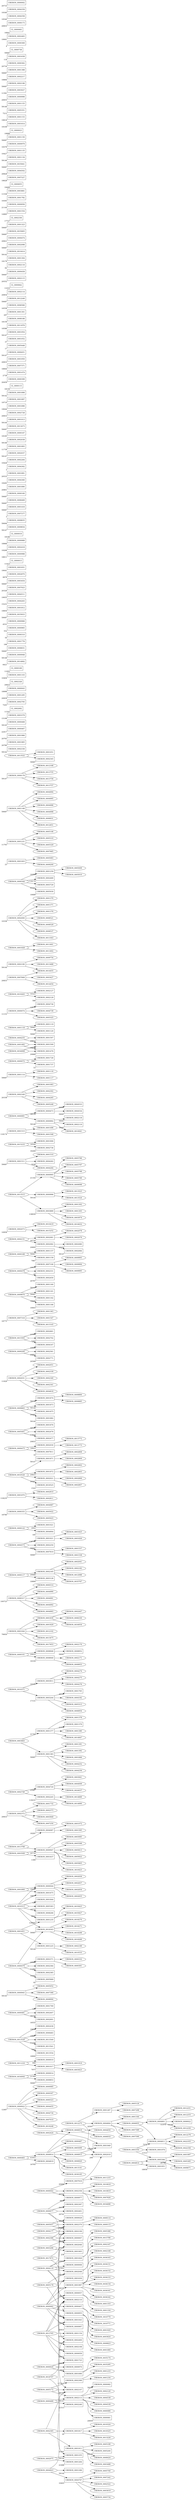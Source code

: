 digraph{
rankdir=LR;
charset="utf-8";
"UBERON_0007616" -> "UBERON_0002018"
"UBERON_0007616" -> "UBERON_0011233"
"UBERON_0000020" -> "UBERON_0000970"
"UBERON_0000020" -> "UBERON_0001690"
"UBERON_0000020" -> "UBERON_0001723"
"UBERON_0000922" -> "UBERON_0000085"
"UBERON_0000922" -> "UBERON_0000307"
"UBERON_0000922" -> "UBERON_0000323"
"UBERON_0000922" -> "UBERON_0004455"
"UBERON_0000922" -> "UBERON_0004734"
"UBERON_0000922" -> "UBERON_0007010"
"UBERON_0000922" -> "UBERON_0019248"
"UBERON_0034944" -> "UBERON_0000014"
"UBERON_0034944" -> "UBERON_0009853"
"UBERON_0011216" -> "UBERON_0000010"
"UBERON_0011216" -> "UBERON_0001017"
"UBERON_0013529" -> "UBERON_0002436"
"UBERON_0013529" -> "UBERON_0006483"
"UBERON_0013529" -> "UBERON_0013540"
"UBERON_0013529" -> "UBERON_0013541"
"UBERON_0013529" -> "UBERON_0013554"
"UBERON_0000481" -> "UBERON_0001769"
"UBERON_0000481" -> "UBERON_0002407"
"UBERON_0000481" -> "UBERON_0002691"
"UBERON_0000483" -> "UBERON_0004819"
"UBERON_0000483" -> "UBERON_0006914"
"UBERON_0012275" -> "UBERON_0001287"
"UBERON_0012275" -> "UBERON_0002018"
"UBERON_0012275" -> "UBERON_0004804"
"UBERON_0000042" -> "UBERON_0000977"
"UBERON_0000042" -> "UBERON_0002358"
"UBERON_0000042" -> "UBERON_0007616"
"UBERON_0000945" -> "UBERON_0005052"
"UBERON_0000945" -> "UBERON_0007366"
"UBERON_0000945" -> "UBERON_0008994"
"UBERON_0000044" -> "UBERON_0002834"
"UBERON_0000044" -> "UBERON_0002835"
"UBERON_0000044" -> "UBERON_0002836"
"UBERON_0000044" -> "UBERON_0002837"
"UBERON_0002370" -> "UBERON_0009114"
"UBERON_0002370" -> "UBERON_0009115"
"UBERON_0000947" -> "UBERON_0003085"
"UBERON_0000947" -> "UBERON_0005599"
"UBERON_0000947" -> "UBERON_0005613"
"UBERON_0000947" -> "UBERON_0005622"
"UBERON_0000947" -> "UBERON_0005805"
"UBERON_0000947" -> "UBERON_3010423"
"UBERON_0001987" -> "UBERON_0036151"
"UBERON_0001987" -> "UBERON_0036152"
"UBERON_0001987" -> "UBERON_0036153"
"UBERON_0001987" -> "UBERON_0036154"
"UBERON_0001987" -> "UBERON_0036161"
"UBERON_0001987" -> "UBERON_0036162"
"UBERON_0001987" -> "UBERON_0036163"
"UBERON_0002358" -> "UBERON_0007826"
"UBERON_0002358" -> "UBERON_0034696"
"UBERON_0002358" -> "UBERON_3010818"
"UBERON_0002358" -> "UBERON_3010819"
"UBERON_0002371" -> "UBERON_0000332"
"UBERON_0002371" -> "UBERON_0000361"
"UBERON_0002372" -> "UBERON_0001732"
"UBERON_0002372" -> "UBERON_0002373"
"UBERON_0002372" -> "UBERON_0003949"
"UBERON_0002372" -> "UBERON_0007250"
"UBERON_0000489" -> "UBERON_0002113"
"UBERON_0000489" -> "UBERON_0002240"
"UBERON_0005057" -> "UBERON_0000029"
"UBERON_0005057" -> "UBERON_0002106"
"UBERON_0005057" -> "UBERON_0002370"
"UBERON_0000062" -> "UBERON_0000057"
"UBERON_0000062" -> "UBERON_0000407"
"UBERON_0000062" -> "UBERON_0000955"
"UBERON_0000062" -> "UBERON_0000997"
"UBERON_0000062" -> "UBERON_0001043"
"UBERON_0000062" -> "UBERON_0001630"
"UBERON_0000062" -> "UBERON_0001987"
"UBERON_0004720" -> "UBERON_0003941"
"UBERON_0004720" -> "UBERON_0004009"
"UBERON_0004720" -> "UBERON_0024037"
"UBERON_0003663" -> "UBERON_0001377"
"UBERON_0003663" -> "UBERON_0001383"
"UBERON_0003911" -> "UBERON_0004274"
"UBERON_0003911" -> "UBERON_0004275"
"UBERON_0003911" -> "UBERON_0004276"
"UBERON_0008948" -> "UBERON_0002170"
"UBERON_0008948" -> "UBERON_0008952"
"UBERON_0008949" -> "UBERON_0002171"
"UBERON_0008949" -> "UBERON_0008953"
"UBERON_0000101" -> "UBERON_0008948"
"UBERON_0000101" -> "UBERON_0008949"
"UBERON_0001817" -> "UBERON_0013226"
"UBERON_0001817" -> "UBERON_0019324"
"UBERON_0001817" -> "UBERON_0019325"
"UBERON_0001830" -> "UBERON_0002447"
"UBERON_0001830" -> "UBERON_0006330"
"UBERON_0001830" -> "UBERON_0034934"
"UBERON_0000317" -> "UBERON_0000314"
"UBERON_0000317" -> "UBERON_0004990"
"UBERON_0000317" -> "UBERON_0004991"
"UBERON_0000317" -> "UBERON_0004992"
"UBERON_0000317" -> "UBERON_0004993"
"UBERON_0002185" -> "UBERON_0002041"
"UBERON_0002185" -> "UBERON_0002182"
"UBERON_0002185" -> "UBERON_0012088"
"UBERON_0002185" -> "UBERON_0035767"
"UBERON_0003244" -> "UBERON_0001765"
"UBERON_0003244" -> "UBERON_0004182"
"UBERON_0003244" -> "UBERON_0005313"
"UBERON_0003244" -> "UBERON_0006954"
"UBERON_0001621" -> "UBERON_0001625"
"UBERON_0001621" -> "UBERON_0001626"
"UBERON_0000122" -> "UBERON_0001021"
"UBERON_0000122" -> "UBERON_0004904"
"UBERON_0001377" -> "UBERON_0001378"
"UBERON_0001377" -> "UBERON_0001379"
"UBERON_0001377" -> "UBERON_0001380"
"UBERON_0001377" -> "UBERON_0014847"
"UBERON_0001851" -> "UBERON_0001225"
"UBERON_0001851" -> "UBERON_0001235"
"UBERON_0000355" -> "UBERON_0004987"
"UBERON_0000355" -> "UBERON_0005022"
"UBERON_0000355" -> "UBERON_0005023"
"UBERON_0017672" -> "UBERON_0002106"
"UBERON_0017672" -> "UBERON_0002110"
"UBERON_0001870" -> "UBERON_0002810"
"UBERON_0001870" -> "UBERON_0002811"
"UBERON_0004801" -> "UBERON_0006922"
"UBERON_0004801" -> "UBERON_0012250"
"UBERON_0004801" -> "UBERON_0012251"
"UBERON_0004801" -> "UBERON_0012253"
"UBERON_0001871" -> "UBERON_0002808"
"UBERON_0001871" -> "UBERON_0002809"
"UBERON_0001872" -> "UBERON_0002802"
"UBERON_0001872" -> "UBERON_0002803"
"UBERON_0010313" -> "UBERON_0000044"
"UBERON_0010313" -> "UBERON_0001235"
"UBERON_0010313" -> "UBERON_0001675"
"UBERON_0010313" -> "UBERON_0001844"
"UBERON_0010313" -> "UBERON_0005363"
"UBERON_0010313" -> "UBERON_0008266"
"UBERON_0010313" -> "UBERON_0018303"
"UBERON_0002030" -> "UBERON_0013772"
"UBERON_0002030" -> "UBERON_0013773"
"UBERON_0005401" -> "UBERON_0001876"
"UBERON_0005401" -> "UBERON_0002476"
"UBERON_0005401" -> "UBERON_0002477"
"UBERON_0002245" -> "UBERON_0014889"
"UBERON_0002245" -> "UBERON_0014890"
"UBERON_0001874" -> "UBERON_0008884"
"UBERON_0001874" -> "UBERON_0008885"
"UBERON_0002031" -> "UBERON_0002051"
"UBERON_0002031" -> "UBERON_0002339"
"UBERON_0002031" -> "UBERON_0002340"
"UBERON_0002031" -> "UBERON_0002341"
"UBERON_0002031" -> "UBERON_0004818"
"UBERON_0004804" -> "UBERON_0001344"
"UBERON_0004804" -> "UBERON_0006955"
"UBERON_0004804" -> "UBERON_0007589"
"UBERON_0004804" -> "UBERON_0007590"
"UBERON_0015593" -> "UBERON_0002661"
"UBERON_0015593" -> "UBERON_0002702"
"UBERON_0015593" -> "UBERON_0004167"
"UBERON_0005384" -> "UBERON_0001997"
"UBERON_0005384" -> "UBERON_0005385"
"UBERON_0005384" -> "UBERON_0009671"
"UBERON_0004573" -> "UBERON_0001621"
"UBERON_0004573" -> "UBERON_0002250"
"UBERON_0004573" -> "UBERON_0007610"
"UBERON_0007318" -> "UBERON_0001363"
"UBERON_0007318" -> "UBERON_0001547"
"UBERON_0007318" -> "UBERON_0013145"
"UBERON_0009870" -> "UBERON_0001160"
"UBERON_0009870" -> "UBERON_0001161"
"UBERON_0009870" -> "UBERON_0001162"
"UBERON_0009870" -> "UBERON_0001166"
"UBERON_0004119" -> "UBERON_0000006"
"UBERON_0004119" -> "UBERON_0001826"
"UBERON_0004119" -> "UBERON_0002046"
"UBERON_0004119" -> "UBERON_0002048"
"UBERON_0004119" -> "UBERON_0002107"
"UBERON_0004119" -> "UBERON_0002110"
"UBERON_0001911" -> "UBERON_0003488"
"UBERON_0001911" -> "UBERON_0005199"
"UBERON_0001911" -> "UBERON_0005200"
"UBERON_0001911" -> "UBERON_0008424"
"UBERON_0005172" -> "UBERON_0002107"
"UBERON_0005172" -> "UBERON_0002113"
"UBERON_0005172" -> "UBERON_0002369"
"UBERON_0007106" -> "UBERON_0009993"
"UBERON_0007106" -> "UBERON_0009994"
"UBERON_0007106" -> "UBERON_0009995"
"UBERON_0001225" -> "UBERON_0002189"
"UBERON_0001225" -> "UBERON_0010533"
"UBERON_0000200" -> "UBERON_0002581"
"UBERON_0000200" -> "UBERON_0002771"
"UBERON_0000200" -> "UBERON_0004167"
"UBERON_0000168" -> "UBERON_0001157"
"UBERON_0000168" -> "UBERON_0001159"
"UBERON_0004151" -> "UBERON_0002081"
"UBERON_0004151" -> "UBERON_0002082"
"UBERON_0009663" -> "UBERON_0001873"
"UBERON_0009663" -> "UBERON_0001874"
"UBERON_0009663" -> "UBERON_0001875"
"UBERON_0009663" -> "UBERON_0001882"
"UBERON_0005178" -> "UBERON_0001043"
"UBERON_0005178" -> "UBERON_0002048"
"UBERON_0001017" -> "UBERON_6001919"
"UBERON_0001017" -> "UBERON_6003623"
"UBERON_0002073" -> "UBERON_0010419"
"UBERON_0002073" -> "UBERON_0015252"
"UBERON_0010371" -> "UBERON_0003244"
"UBERON_0010371" -> "UBERON_0003911"
"UBERON_0002749" -> "UBERON_0002245"
"UBERON_0002749" -> "UBERON_0004720"
"UBERON_0013515" -> "UBERON_0000995"
"UBERON_0013515" -> "UBERON_0000996"
"UBERON_0013515" -> "UBERON_0003889"
"UBERON_0002075" -> "UBERON_0001255"
"UBERON_0002075" -> "UBERON_0001264"
"UBERON_0001511" -> "UBERON_0001510"
"UBERON_0001511" -> "UBERON_0004262"
"UBERON_0001511" -> "UBERON_0004264"
"UBERON_0004177" -> "UBERON_0002106"
"UBERON_0004177" -> "UBERON_0002370"
"UBERON_0015233" -> "UBERON_0001906"
"UBERON_0015233" -> "UBERON_0002736"
"UBERON_0001515" -> "UBERON_0001496"
"UBERON_0001515" -> "UBERON_0001508"
"UBERON_0002113" -> "UBERON_0000080"
"UBERON_0002113" -> "UBERON_0000081"
"UBERON_0002113" -> "UBERON_0000082"
"UBERON_0002113" -> "UBERON_0002120"
"UBERON_0002113" -> "UBERON_0004538"
"UBERON_0002113" -> "UBERON_0004539"
"UBERON_0000473" -> "UBERON_0004533"
"UBERON_0000473" -> "UBERON_0004534"
"UBERON_0013765" -> "UBERON_0000059"
"UBERON_0013765" -> "UBERON_0001043"
"UBERON_0013765" -> "UBERON_0001154"
"UBERON_0013765" -> "UBERON_0001723"
"UBERON_0013765" -> "UBERON_0002106"
"UBERON_0013765" -> "UBERON_0002108"
"UBERON_0013765" -> "UBERON_0002110"
"UBERON_0001287" -> "UBERON_0005124"
"UBERON_0001287" -> "UBERON_0007298"
"UBERON_0000475" -> "UBERON_0002030"
"UBERON_0000475" -> "UBERON_0007811"
"UBERON_0016526" -> "UBERON_0001871"
"UBERON_0016526" -> "UBERON_0001872"
"UBERON_0016526" -> "UBERON_0002021"
"UBERON_0016526" -> "UBERON_0016525"
"UBERON_0013768" -> "UBERON_0000947"
"UBERON_0013768" -> "UBERON_0004087"
"UBERON_0000478" -> "UBERON_0002331"
"UBERON_0000478" -> "UBERON_0002450"
"UBERON_0000478" -> "UBERON_0007106"
"UBERON_0002349" -> "UBERON_0001083"
"UBERON_0002349" -> "UBERON_0002302"
"UBERON_0002349" -> "UBERON_0004265"
"UBERON_0002349" -> "UBERON_0005248"
"UBERON_0000479" -> "UBERON_0002371"
"UBERON_0000479" -> "UBERON_0002384"
"UBERON_0000479" -> "UBERON_0002385"
"UBERON_0000479" -> "UBERON_0005969"
"UBERON_0000479" -> "UBERON_0018303"
"UBERON_0004923" -> "UBERON_0001296"
"UBERON_0004923" -> "UBERON_0002400"
"UBERON_0004923" -> "UBERON_0004797"
"UBERON_0000955" -> "UBERON_0008823"
"UBERON_0000955" -> "UBERON_6001060"
"UBERON_0000955" -> "UBERON_6001920"
"UBERON_0000955" -> "UBERON_6003624"
"UBERON_0002365" -> "UBERON_0001817"
"UBERON_0002365" -> "UBERON_0001911"
"UBERON_0002365" -> "UBERON_0002107"
"UBERON_0001800" -> "UBERON_0000044"
"UBERON_0001800" -> "UBERON_0001675"
"UBERON_0001114" -> "UBERON_0001116"
"UBERON_0001114" -> "UBERON_0001117"
"UBERON_0002368" -> "UBERON_0000007"
"UBERON_0002368" -> "UBERON_0002046"
"UBERON_0002368" -> "UBERON_0002370"
"UBERON_0000057" -> "UBERON_0001333"
"UBERON_0000057" -> "UBERON_0001334"
"UBERON_0002369" -> "UBERON_0001233"
"UBERON_0002369" -> "UBERON_0001234"
"UBERON_0000072" -> "UBERON_0001728"
"UBERON_0000072" -> "UBERON_0001737"
"UBERON_0004255" -> "UBERON_0001507"
"UBERON_0004255" -> "UBERON_0001509"
"UBERON_0001118" -> "UBERON_0001119"
"UBERON_0001118" -> "UBERON_0001120"
"UBERON_0000074" -> "UBERON_0004736"
"UBERON_0000074" -> "UBERON_0004739"
"UBERON_0000074" -> "UBERON_0005325"
"UBERON_0019263" -> "UBERON_0002127"
"UBERON_0019263" -> "UBERON_0002129"
"UBERON_0000991" -> "UBERON_0000473"
"UBERON_0000991" -> "UBERON_0000992"
"UBERON_0000992" -> "UBERON_0002118"
"UBERON_0000992" -> "UBERON_0002119"
"UBERON_0000992" -> "UBERON_0010041"
"UBERON_0003889" -> "UBERON_0001302"
"UBERON_0003889" -> "UBERON_0001303"
"UBERON_0003889" -> "UBERON_0003974"
"UBERON_0003889" -> "UBERON_0016632"
"UBERON_0000077" -> "UBERON_0000977"
"UBERON_0000077" -> "UBERON_0002367"
"UBERON_0000077" -> "UBERON_0002370"
"UBERON_0000077" -> "UBERON_0002400"
"UBERON_0000077" -> "UBERON_0002401"
"UBERON_0002190" -> "UBERON_0009754"
"UBERON_0002190" -> "UBERON_0013488"
"UBERON_0002190" -> "UBERON_0014455"
"UBERON_0001826" -> "UBERON_0005386"
"UBERON_0001826" -> "UBERON_0015786"
"UBERON_0002424" -> "UBERON_0001949"
"UBERON_0002424" -> "UBERON_0006919"
"UBERON_0000995" -> "UBERON_0005796"
"UBERON_0000995" -> "UBERON_0005797"
"UBERON_0000995" -> "UBERON_0005798"
"UBERON_0000995" -> "UBERON_0005799"
"UBERON_0000995" -> "UBERON_0009098"
"UBERON_0000996" -> "UBERON_0013523"
"UBERON_0000996" -> "UBERON_0013524"
"UBERON_0001828" -> "UBERON_0011601"
"UBERON_0001828" -> "UBERON_0011602"
"UBERON_0002000" -> "UBERON_0001370"
"UBERON_0002000" -> "UBERON_0001371"
"UBERON_0002000" -> "UBERON_0001376"
"UBERON_0002000" -> "UBERON_0008521"
"UBERON_0002000" -> "UBERON_0008529"
"UBERON_0002000" -> "UBERON_0008537"
"UBERON_0002000" -> "UBERON_0011043"
"UBERON_0000117" -> "UBERON_0002185"
"UBERON_0000117" -> "UBERON_0003126"
"UBERON_0001383" -> "UBERON_0001391"
"UBERON_0001383" -> "UBERON_0001392"
"UBERON_0001383" -> "UBERON_0001666"
"UBERON_0001383" -> "UBERON_0004252"
"UBERON_0001383" -> "UBERON_0004256"
"UBERON_0000344" -> "UBERON_0001259"
"UBERON_0000344" -> "UBERON_0002469"
"UBERON_0000344" -> "UBERON_0003729"
"UBERON_0000344" -> "UBERON_0005030"
"UBERON_0006914" -> "UBERON_0000487"
"UBERON_0006914" -> "UBERON_0005099"
"UBERON_0006914" -> "UBERON_0006915"
"UBERON_0006914" -> "UBERON_0006919"
"UBERON_0006914" -> "UBERON_0006920"
"UBERON_0006914" -> "UBERON_0013141"
"UBERON_0006914" -> "UBERON_0036185"
"UBERON_0006915" -> "UBERON_0001949"
"UBERON_0006915" -> "UBERON_0002018"
"UBERON_0018707" -> "UBERON_0001255"
"UBERON_0018707" -> "UBERON_0002110"
"UBERON_0006919" -> "UBERON_0004650"
"UBERON_0006919" -> "UBERON_0006916"
"UBERON_0002021" -> "UBERON_0002806"
"UBERON_0002021" -> "UBERON_0002807"
"UBERON_0004087" -> "UBERON_0001072"
"UBERON_0004087" -> "UBERON_0001585"
"UBERON_0003509" -> "UBERON_0000947"
"UBERON_0003509" -> "UBERON_0001637"
"UBERON_0004811" -> "UBERON_0012276"
"UBERON_0004811" -> "UBERON_0022355"
"UBERON_0004811" -> "UBERON_0022356"
"UBERON_0018303" -> "UBERON_0018268"
"UBERON_0018303" -> "UBERON_0018269"
"UBERON_0018303" -> "UBERON_0018270"
"UBERON_0018303" -> "UBERON_0018271"
"UBERON_0004814" -> "UBERON_0001951"
"UBERON_0004814" -> "UBERON_0005384"
"UBERON_0001003" -> "UBERON_0005083"
"UBERON_0001003" -> "UBERON_0009200"
"UBERON_0006955" -> "UBERON_0004801"
"UBERON_0006955" -> "UBERON_0004811"
"UBERON_0001231" -> "UBERON_0005146"
"UBERON_0001231" -> "UBERON_0005310"
"UBERON_0001231" -> "UBERON_0005329"
"UBERON_0001231" -> "UBERON_0007685"
"UBERON_0003296" -> "UBERON_0000007"
"UBERON_0003296" -> "UBERON_0001905"
"UBERON_0000407" -> "UBERON_3010770"
"UBERON_0000407" -> "UBERON_3010771"
"UBERON_0001199" -> "UBERON_0004994"
"UBERON_0001199" -> "UBERON_0004995"
"UBERON_0001199" -> "UBERON_0004996"
"UBERON_0001199" -> "UBERON_0004998"
"UBERON_0001199" -> "UBERON_0006931"
"UBERON_0001199" -> "UBERON_0012651"
"UBERON_0004797" -> "UBERON_0002522"
"UBERON_0004797" -> "UBERON_0003619"
"UBERON_0004797" -> "UBERON_0005734"
"UBERON_0004797" -> "UBERON_0005740"
"UBERON_0004797" -> "UBERON_0007242"
"UBERON_0001235" -> "UBERON_0035825"
"UBERON_0001235" -> "UBERON_0035827"
"UBERON_0001690" -> "UBERON_0035174"
"UBERON_0001690" -> "UBERON_0035295"
"UBERON_0002048" -> "UBERON_0002167"
"UBERON_0002048" -> "UBERON_0002168"
"UBERON_0000178" -> "UBERON_0012168"
"UBERON_0000178" -> "UBERON_0013755"
"UBERON_0000178" -> "UBERON_0013756"
"UBERON_0000178" -> "UBERON_0013757"
"UBERON_0007808" -> "UBERON_0003427"
"UBERON_0007808" -> "UBERON_0014454"
"UBERON_0007808" -> "UBERON_0014455"
"UBERON_0034908" -> "UBERON_0001476"
"UBERON_0034908" -> "UBERON_0001509"
"UBERON_0003350" -> "UBERON_0001976"
"UBERON_0003350" -> "UBERON_0004811"
"UBERON_0003350" -> "UBERON_0005384"
"UBERON_0007610" -> "UBERON_0001537"
"UBERON_0007610" -> "UBERON_0001538"
"UBERON_0001482" -> "UBERON_0001476"
"UBERON_0001482" -> "UBERON_0001509"
"UBERON_0002081" -> "UBERON_0002078"
"UBERON_0002081" -> "UBERON_0002079"
"UBERON_0013522" -> "UBERON_0001051"
"UBERON_0013522" -> "UBERON_0002345"
"UBERON_0002082" -> "UBERON_0002080"
"UBERON_0002082" -> "UBERON_0002084"
"UBERON_0001044" -> "UBERON_0001829"
"UBERON_0001044" -> "UBERON_0001830"
"UBERON_0001044" -> "UBERON_0012102"
"UBERON_0001044" -> "UBERON_0013475"
"UBERON_0001044" -> "UBERON_0017653"
"UBERON_0001259" -> "UBERON_0005009"
"UBERON_0001259" -> "UBERON_0005010"

"UBERON_0007616" [shape=record xlabel=20494]
"UBERON_0001507" [shape=record xlabel=20833]
"UBERON_0000922" [shape=record xlabel=12487]
"UBERON_0000007" [shape=record xlabel=59146]
"UBERON_0013540" [shape=record xlabel=11226]
"UBERON_0002106" [shape=record xlabel=59147]
"UBERON_0001949" [shape=record xlabel=20038]
"UBERON_0001509" [shape=record xlabel=10259]
"UBERON_0013541" [shape=record xlabel=7965]
"UBERON_0005030" [shape=record xlabel=19089]
"UBERON_0002107" [shape=record xlabel=59146]
"UBERON_0001737" [shape=record xlabel=53]
"UBERON_0002108" [shape=record xlabel=20919]
"UBERON_0002336" [shape=record xlabel=59142]
"UBERON_0001965" [shape=record xlabel=20780]
"UBERON_0001966" [shape=record xlabel=20763]
"UBERON_0000467" [shape=record xlabel=22417]
"UBERON_0000468" [shape=record xlabel=59145]
"UBERON_0003379" [shape=record xlabel=15199]
"CL_0002092" [shape=record xlabel=11543]
"UBERON_0002795" [shape=record xlabel=7243]
"UBERON_0002581" [shape=record xlabel=20803]
"UBERON_0002127" [shape=record xlabel=10325]
"UBERON_0001295" [shape=record xlabel=20839]
"UBERON_0000029" [shape=record xlabel=59141]
"UBERON_0001296" [shape=record xlabel=59144]
"UBERON_0000945" [shape=record xlabel=59145]
"UBERON_0000043" [shape=record xlabel=18996]
"CL_0002328" [shape=record xlabel=20833]
"UBERON_0002129" [shape=record xlabel=586]
"UBERON_0001103" [shape=record xlabel=10404]
"UBERON_0000044" [shape=record xlabel=19257]
"CL_0000169" [shape=record xlabel=11002]
"UBERON_0014892" [shape=record xlabel=6421]
"UBERON_0002370" [shape=record xlabel=20384]
"UBERON_0000947" [shape=record xlabel=20739]
"UBERON_0002371" [shape=record xlabel=20989]
"UBERON_0002358" [shape=record xlabel=20704]
"UBERON_0001987" [shape=record xlabel=59157]
"UBERON_0000948" [shape=record xlabel=59148]
"UBERON_0002372" [shape=record xlabel=20833]
"UBERON_0006631" [shape=record xlabel=59087]
"UBERON_0001120" [shape=record xlabel=59087]
"UBERON_0001776" [shape=record xlabel=196]
"UBERON_0000310" [shape=record xlabel=50]
"UBERON_0000965" [shape=record xlabel=552]
"UBERON_0004720" [shape=record xlabel=21687]
"UBERON_0000966" [shape=record xlabel=4531]
"UBERON_0035833" [shape=record xlabel=59087]
"UBERON_0001812" [shape=record xlabel=19850]
"UBERON_0004262" [shape=record xlabel=5536]
"UBERON_0008948" [shape=record xlabel=20833]
"UBERON_0003911" [shape=record xlabel=10105]
"UBERON_0008949" [shape=record xlabel=16104]
"UBERON_0004263" [shape=record xlabel=15231]
"UBERON_0004511" [shape=record xlabel=19055]
"UBERON_0000081" [shape=record xlabel=20859]
"UBERON_0007023" [shape=record xlabel=20326]
"UBERON_0000082" [shape=record xlabel=59152]
"UBERON_0001817" [shape=record xlabel=20]
"UBERON_0003454" [shape=record xlabel=59087]
"UBERON_0000317" [shape=record xlabel=100723]
"UBERON_0002870" [shape=record xlabel=9978]
"UBERON_0001831" [shape=record xlabel=19041]
"CL_0000015" [shape=record xlabel=11423]
"UBERON_0000988" [shape=record xlabel=18611]
"UBERON_0002418" [shape=record xlabel=19268]
"UBERON_0003244" [shape=record xlabel=17151]
"UBERON_0002185" [shape=record xlabel=20688]
"UBERON_0000989" [shape=record xlabel=18966]
"UBERON_0001621" [shape=record xlabel=138791]
"UBERON_0001160" [shape=record xlabel=59143]
"CL_0000019" [shape=record xlabel=18180]
"UBERON_0002661" [shape=record xlabel=21003]
"UBERON_0001161" [shape=record xlabel=59087]
"UBERON_0004533" [shape=record xlabel=59087]
"UBERON_0001162" [shape=record xlabel=18686]
"UBERON_0004534" [shape=record xlabel=59087]
"UBERON_0002436" [shape=record xlabel=19650]
"UBERON_0001377" [shape=record xlabel=21743]
"UBERON_0006922" [shape=record xlabel=10190]
"UBERON_0002450" [shape=record xlabel=20767]
"UBERON_0001379" [shape=record xlabel=21035]
"UBERON_0009834" [shape=record xlabel=59147]
"UBERON_0001166" [shape=record xlabel=19003]
"UBERON_0009835" [shape=record xlabel=59094]
"UBERON_0005363" [shape=record xlabel=18770]
"UBERON_0000355" [shape=record xlabel=18780]
"UBERON_0007277" [shape=record xlabel=3]
"UBERON_0002240" [shape=record xlabel=21513]
"UBERON_0002702" [shape=record xlabel=7283]
"UBERON_0001870" [shape=record xlabel=118235]
"UBERON_0001416" [shape=record xlabel=59087]
"UBERON_0004801" [shape=record xlabel=11373]
"UBERON_0001871" [shape=record xlabel=59147]
"UBERON_0003729" [shape=record xlabel=41551]
"UBERON_0001872" [shape=record xlabel=20833]
"UBERON_0009853" [shape=record xlabel=59087]
"UBERON_0006469" [shape=record xlabel=59087]
"UBERON_0002030" [shape=record xlabel=18923]
"UBERON_0001873" [shape=record xlabel=59148]
"UBERON_0002018" [shape=record xlabel=299]
"UBERON_0006483" [shape=record xlabel=19867]
"UBERON_0004804" [shape=record xlabel=20567]
"UBERON_0002245" [shape=record xlabel=118231]
"UBERON_0002031" [shape=record xlabel=11929]
"UBERON_0001874" [shape=record xlabel=59138]
"UBERON_0000160" [shape=record xlabel=59087]
"UBERON_0001875" [shape=record xlabel=20085]
"UBERON_0005384" [shape=record xlabel=20745]
"UBERON_0001876" [shape=record xlabel=59145]
"UBERON_0007318" [shape=record xlabel=18775]
"UBERON_0001890" [shape=record xlabel=20801]
"UBERON_0004360" [shape=record xlabel=19283]
"UBERON_0002476" [shape=record xlabel=17924]
"UBERON_0001911" [shape=record xlabel=21041]
"UBERON_0001891" [shape=record xlabel=20533]
"UBERON_0007106" [shape=record xlabel=19415]
"UBERON_0002477" [shape=record xlabel=20833]
"UBERON_0004362" [shape=record xlabel=2]
"UBERON_0002264" [shape=record xlabel=10426]
"UBERON_0002037" [shape=record xlabel=59147]
"UBERON_0001893" [shape=record xlabel=11739]
"UBERON_0001225" [shape=record xlabel=59144]
"UBERON_0002038" [shape=record xlabel=59146]
"UBERON_0000167" [shape=record xlabel=19185]
"UBERON_0013473" [shape=record xlabel=59087]
"UBERON_0001013" [shape=record xlabel=59144]
"UBERON_0007811" [shape=record xlabel=16]
"UBERON_0002728" [shape=record xlabel=20833]
"UBERON_0001896" [shape=record xlabel=19044]
"UBERON_0001897" [shape=record xlabel=19719]
"UBERON_0001898" [shape=record xlabel=59142]
"CL_0000115" [shape=record xlabel=18150]
"UBERON_0001017" [shape=record xlabel=7975]
"UBERON_0000399" [shape=record xlabel=20459]
"UBERON_0001474" [shape=record xlabel=2739]
"UBERON_0002073" [shape=record xlabel=10958]
"UBERON_0007371" [shape=record xlabel=18844]
"UBERON_0001950" [shape=record xlabel=20833]
"UBERON_0001723" [shape=record xlabel=18836]
"UBERON_0001476" [shape=record xlabel=20868]
"UBERON_0000010" [shape=record xlabel=688]
"UBERON_0001951" [shape=record xlabel=18958]
"UBERON_0000451" [shape=record xlabel=59147]
"UBERON_0001511" [shape=record xlabel=59087]
"UBERON_0001264" [shape=record xlabel=21688]
"UBERON_0005448" [shape=record xlabel=17]
"UBERON_0001051" [shape=record xlabel=11]
"UBERON_0002110" [shape=record xlabel=88]
"UBERON_0001052" [shape=record xlabel=37]
"UBERON_0001954" [shape=record xlabel=59147]
"UBERON_0011876" [shape=record xlabel=18586]
"UBERON_0008188" [shape=record xlabel=18159]
"UBERON_0001728" [shape=record xlabel=2687]
"UBERON_0000014" [shape=record xlabel=21369]
"UBERON_0001301" [shape=record xlabel=297]
"UBERON_0002113" [shape=record xlabel=59147]
"UBERON_0001515" [shape=record xlabel=118174]
"UBERON_0006566" [shape=record xlabel=16558]
"UBERON_0012249" [shape=record xlabel=59087]
"UBERON_0002114" [shape=record xlabel=20854]
"CL_0000842" [shape=record xlabel=11033]
"UBERON_0002115" [shape=record xlabel=20552]
"UBERON_0000458" [shape=record xlabel=59087]
"UBERON_0002116" [shape=record xlabel=62]
"UBERON_0001304" [shape=record xlabel=19179]
"UBERON_0010414" [shape=record xlabel=59142]
"UBERON_0000473" [shape=record xlabel=59154]
"UBERON_0004904" [shape=record xlabel=185]
"UBERON_0002345" [shape=record xlabel=59087]
"UBERON_0002118" [shape=record xlabel=59087]
"UBERON_0002098" [shape=record xlabel=59087]
"UBERON_0000474" [shape=record xlabel=20821]
"UBERON_0001287" [shape=record xlabel=2]
"UBERON_0016525" [shape=record xlabel=1522]
"UBERON_0002119" [shape=record xlabel=59087]
"UBERON_0013554" [shape=record xlabel=18900]
"UBERON_0001976" [shape=record xlabel=11513]
"UBERON_0035805" [shape=record xlabel=59087]
"UBERON_0002349" [shape=record xlabel=20338]
"UBERON_0001323" [shape=record xlabel=59087]
"UBERON_0001765" [shape=record xlabel=20123]
"CL_0002336" [shape=record xlabel=17727]
"UBERON_0000955" [shape=record xlabel=59155]
"UBERON_0001554" [shape=record xlabel=14965]
"UBERON_0000956" [shape=record xlabel=21144]
"UBERON_0000970" [shape=record xlabel=6820]
"UBERON_0002400" [shape=record xlabel=19375]
"UBERON_0002367" [shape=record xlabel=59154]
"UBERON_0001782" [shape=record xlabel=19393]
"UBERON_0001769" [shape=record xlabel=123]
"UBERON_0001114" [shape=record xlabel=59087]
"UBERON_0003881" [shape=record xlabel=11536]
"UBERON_0002401" [shape=record xlabel=20741]
"CL_0000655" [shape=record xlabel=19489]
"UBERON_0008952" [shape=record xlabel=59087]
"UBERON_0002369" [shape=record xlabel=177317]
"UBERON_0000057" [shape=record xlabel=19131]
"UBERON_0005969" [shape=record xlabel=62]
"UBERON_0008266" [shape=record xlabel=9947]
"UBERON_0007227" [shape=record xlabel=18628]
"UBERON_0004502" [shape=record xlabel=20828]
"UBERON_0002384" [shape=record xlabel=11462]
"UBERON_0000059" [shape=record xlabel=20832]
"UBERON_0035841" [shape=record xlabel=59087]
"UBERON_0002385" [shape=record xlabel=10497]
"UBERON_0001119" [shape=record xlabel=59087]
"UBERON_0000074" [shape=record xlabel=11153]
"UBERON_0002407" [shape=record xlabel=18750]
"UBERON_0001134" [shape=record xlabel=59146]
"UBERON_0000977" [shape=record xlabel=9405]
"UBERON_0001135" [shape=record xlabel=10427]
"UBERON_0003889" [shape=record xlabel=138930]
"UBERON_0000992" [shape=record xlabel=59146]
"UBERON_0000979" [shape=record xlabel=19379]
"UBERON_0001150" [shape=record xlabel=59087]
"UBERON_0004736" [shape=record xlabel=12071]
"UBERON_0002190" [shape=record xlabel=59144]
"UBERON_0001826" [shape=record xlabel=19849]
"CL_0000023" [shape=record xlabel=19988]
"UBERON_0000995" [shape=record xlabel=21102]
"UBERON_0001614" [shape=record xlabel=19109]
"UBERON_0001153" [shape=record xlabel=19618]
"UBERON_0000996" [shape=record xlabel=59144]
"UBERON_0001154" [shape=record xlabel=11120]
"UBERON_0000997" [shape=record xlabel=20833]
"UBERON_0005351" [shape=record xlabel=7212]
"UBERON_0002000" [shape=record xlabel=10336]
"UBERON_0001155" [shape=record xlabel=59146]
"UBERON_0000998" [shape=record xlabel=20655]
"UBERON_0001844" [shape=record xlabel=124]
"UBERON_0006914" [shape=record xlabel=41852]
"UBERON_0003027" [shape=record xlabel=11581]
"UBERON_0001630" [shape=record xlabel=11708]
"UBERON_0001383" [shape=record xlabel=59087]
"UBERON_0002196" [shape=record xlabel=59087]
"UBERON_0001157" [shape=record xlabel=59087]
"UBERON_0002217" [shape=record xlabel=18884]
"UBERON_0001159" [shape=record xlabel=7967]
"UBERON_0001388" [shape=record xlabel=59087]
"UBERON_0000362" [shape=record xlabel=20734]
"UBERON_0001637" [shape=record xlabel=1390]
"UBERON_0002021" [shape=record xlabel=20597]
"UBERON_0001638" [shape=record xlabel=118]
"UBERON_0004087" [shape=record xlabel=18281]
"UBERON_0002691" [shape=record xlabel=18555]
"UBERON_0002250" [shape=record xlabel=59087]
"CL_0000738" [shape=record xlabel=59087]
"UBERON_0004811" [shape=record xlabel=7572]
"UBERON_0000369" [shape=record xlabel=4]
"UBERON_0018303" [shape=record xlabel=59087]
"UBERON_0001882" [shape=record xlabel=59144]
"UBERON_0002469" [shape=record xlabel=118174]
"UBERON_0001003" [shape=record xlabel=23]
"UBERON_0001905" [shape=record xlabel=238]
"UBERON_0002483" [shape=record xlabel=19061]
"UBERON_0005200" [shape=record xlabel=59144]
"UBERON_0001906" [shape=record xlabel=18506]
"UBERON_0001231" [shape=record xlabel=11793]
"CL_0000083" [shape=record xlabel=16841]
"UBERON_0000407" [shape=record xlabel=70]
"UBERON_0004797" [shape=record xlabel=10403]
"UBERON_0001199" [shape=record xlabel=59087]
"UBERON_0000173" [shape=record xlabel=20833]
"UBERON_0004819" [shape=record xlabel=16785]
"UBERON_0004358" [shape=record xlabel=19540]
"UBERON_0002046" [shape=record xlabel=59146]
"UBERON_0001675" [shape=record xlabel=18677]
"UBERON_0001021" [shape=record xlabel=2002]
"UBERON_0004359" [shape=record xlabel=19340]
"UBERON_0001235" [shape=record xlabel=139005]
"UBERON_0001690" [shape=record xlabel=11]
"UBERON_0002736" [shape=record xlabel=18284]
"UBERON_0002048" [shape=record xlabel=118240]
"UBERON_0000178" [shape=record xlabel=59147]
"UBERON_0007808" [shape=record xlabel=20833]
"UBERON_0007610" [shape=record xlabel=59087]
"UBERON_0003126" [shape=record xlabel=19994]
"UBERON_0002080" [shape=record xlabel=20252]
"UBERON_0001255" [shape=record xlabel=59144]
"UBERON_0000002" [shape=record xlabel=20733]
"UBERON_0002081" [shape=record xlabel=20726]
"UBERON_0004167" [shape=record xlabel=10442]
"UBERON_0002082" [shape=record xlabel=20800]
"UBERON_0001043" [shape=record xlabel=59143]
"UBERON_0002771" [shape=record xlabel=20568]
"UBERON_0001044" [shape=record xlabel=79950]
"UBERON_0002331" [shape=record xlabel=44]
"UBERON_0002084" [shape=record xlabel=59147]
"UBERON_0001259" [shape=record xlabel=10286]
"UBERON_0000006" [shape=record xlabel=15843]
}
